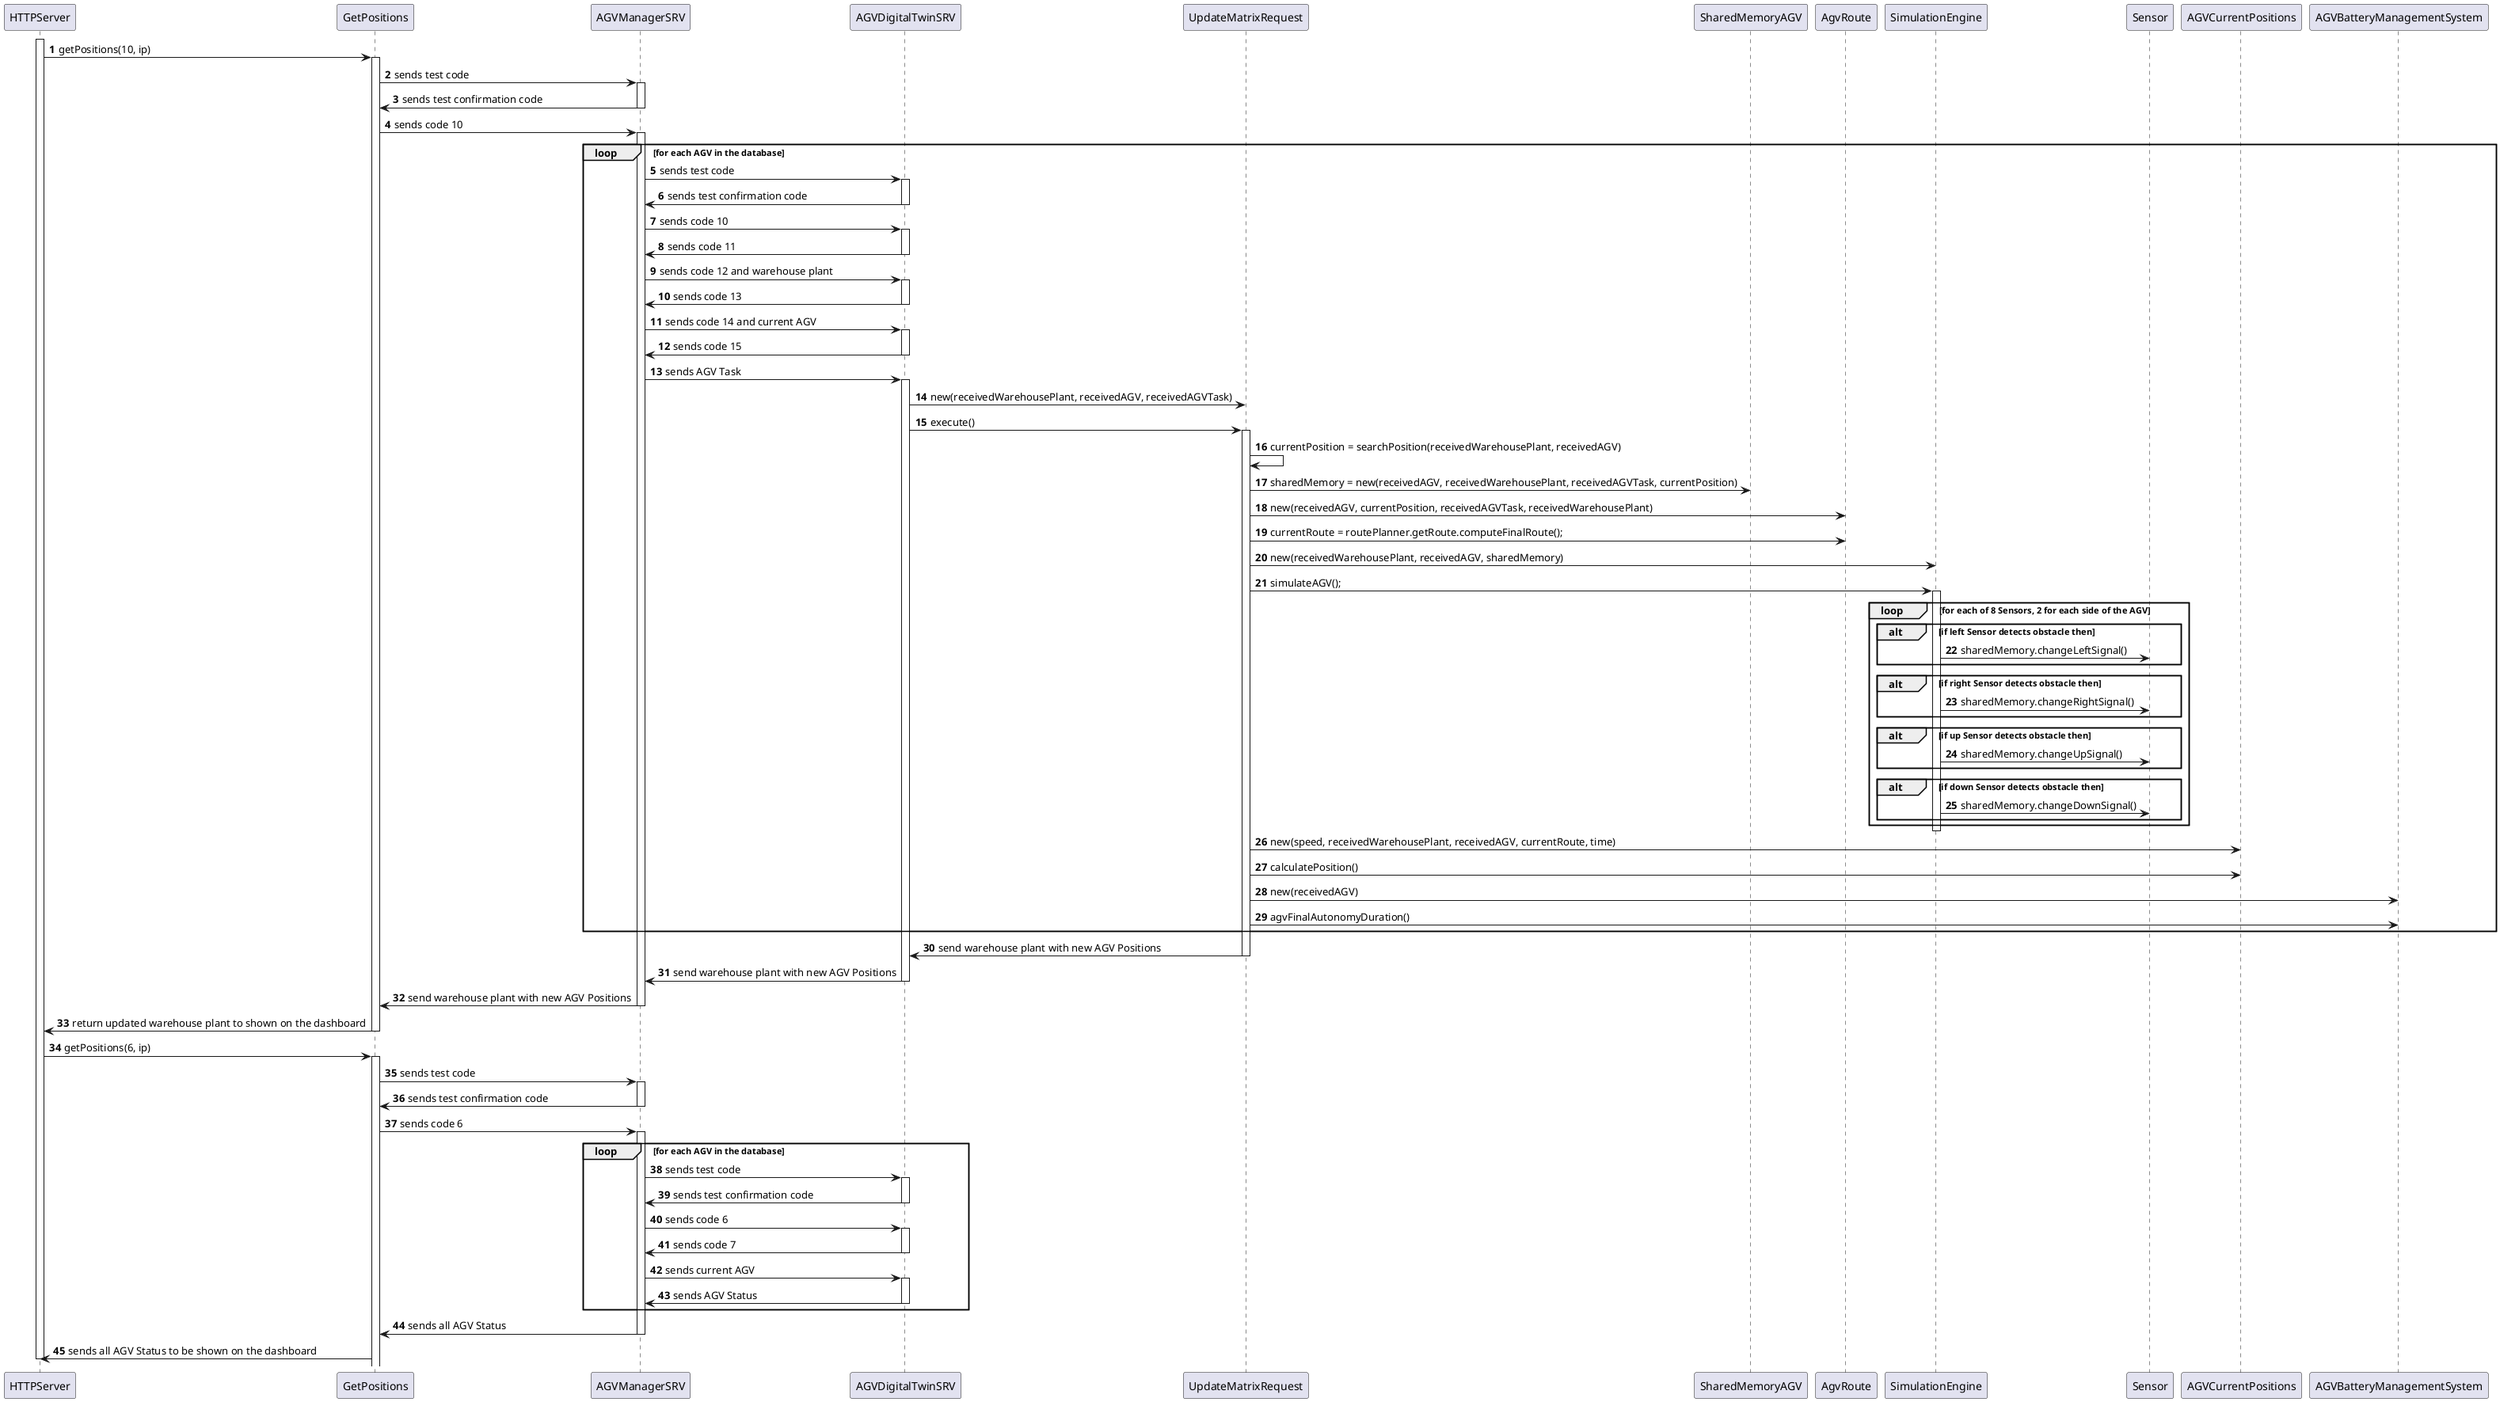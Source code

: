 @startuml
'https://plantuml.com/sequence-diagram

autonumber

participant HTTPServer as Http
participant GetPositions as positions
participant AGVManagerSRV as AgvSRV
participant AGVDigitalTwinSRV as TwinSRV
participant UpdateMatrixRequest as TwinPositionRequest
participant SharedMemoryAGV as SharedMmemory
participant AgvRoute as RoutePlanner
participant SimulationEngine as Simulation
participant Sensor as Sensor
participant AGVCurrentPositions as CurrentPosition
participant AGVBatteryManagementSystem as BatteryManagement

activate Http
Http -> positions : getPositions(10, ip)

activate positions
positions -> AgvSRV : sends test code
activate AgvSRV
AgvSRV -> positions : sends test confirmation code
deactivate AgvSRV
positions -> AgvSRV : sends code 10
activate AgvSRV
loop for each AGV in the database
AgvSRV -> TwinSRV : sends test code
activate TwinSRV
TwinSRV -> AgvSRV : sends test confirmation code
deactivate TwinSRV
AgvSRV -> TwinSRV : sends code 10
activate TwinSRV
TwinSRV -> AgvSRV : sends code 11
deactivate TwinSRV
AgvSRV -> TwinSRV : sends code 12 and warehouse plant
activate TwinSRV
TwinSRV -> AgvSRV : sends code 13
deactivate TwinSRV
AgvSRV -> TwinSRV : sends code 14 and current AGV
activate TwinSRV
TwinSRV -> AgvSRV : sends code 15
deactivate TwinSRV
AgvSRV -> TwinSRV : sends AGV Task
activate TwinSRV
TwinSRV -> TwinPositionRequest : new(receivedWarehousePlant, receivedAGV, receivedAGVTask)
TwinSRV -> TwinPositionRequest : execute()
activate TwinPositionRequest
TwinPositionRequest -> TwinPositionRequest : currentPosition = searchPosition(receivedWarehousePlant, receivedAGV)
TwinPositionRequest -> SharedMmemory : sharedMemory = new(receivedAGV, receivedWarehousePlant, receivedAGVTask, currentPosition)
TwinPositionRequest -> RoutePlanner : new(receivedAGV, currentPosition, receivedAGVTask, receivedWarehousePlant)
TwinPositionRequest -> RoutePlanner : currentRoute = routePlanner.getRoute.computeFinalRoute();
TwinPositionRequest -> Simulation : new(receivedWarehousePlant, receivedAGV, sharedMemory)
TwinPositionRequest -> Simulation : simulateAGV();
activate Simulation
loop for each of 8 Sensors, 2 for each side of the AGV
alt if left Sensor detects obstacle then
Simulation -> Sensor : sharedMemory.changeLeftSignal()
end
alt if right Sensor detects obstacle then
Simulation -> Sensor : sharedMemory.changeRightSignal()
end
alt if up Sensor detects obstacle then
Simulation -> Sensor : sharedMemory.changeUpSignal()
end
alt if down Sensor detects obstacle then
Simulation -> Sensor : sharedMemory.changeDownSignal()
end
end
deactivate Simulation
TwinPositionRequest -> CurrentPosition : new(speed, receivedWarehousePlant, receivedAGV, currentRoute, time)
TwinPositionRequest -> CurrentPosition : calculatePosition()
TwinPositionRequest -> BatteryManagement : new(receivedAGV)
TwinPositionRequest -> BatteryManagement : agvFinalAutonomyDuration()
end

TwinPositionRequest -> TwinSRV : send warehouse plant with new AGV Positions
deactivate TwinPositionRequest
TwinSRV -> AgvSRV : send warehouse plant with new AGV Positions
deactivate TwinSRV
AgvSRV -> positions : send warehouse plant with new AGV Positions
deactivate AgvSRV
positions -> Http : return updated warehouse plant to shown on the dashboard
deactivate positions

Http -> positions : getPositions(6, ip)
activate positions
positions -> AgvSRV : sends test code
activate AgvSRV
AgvSRV -> positions : sends test confirmation code
deactivate AgvSRV
positions -> AgvSRV : sends code 6
activate AgvSRV
loop for each AGV in the database
AgvSRV -> TwinSRV : sends test code
activate TwinSRV
TwinSRV -> AgvSRV : sends test confirmation code
deactivate TwinSRV
AgvSRV -> TwinSRV : sends code 6
activate TwinSRV
TwinSRV -> AgvSRV : sends code 7
deactivate TwinSRV
AgvSRV -> TwinSRV : sends current AGV
activate TwinSRV
TwinSRV -> AgvSRV : sends AGV Status
deactivate TwinSRV
end
AgvSRV -> positions : sends all AGV Status
deactivate AgvSRV
positions -> Http : sends all AGV Status to be shown on the dashboard
deactivate Http




@enduml